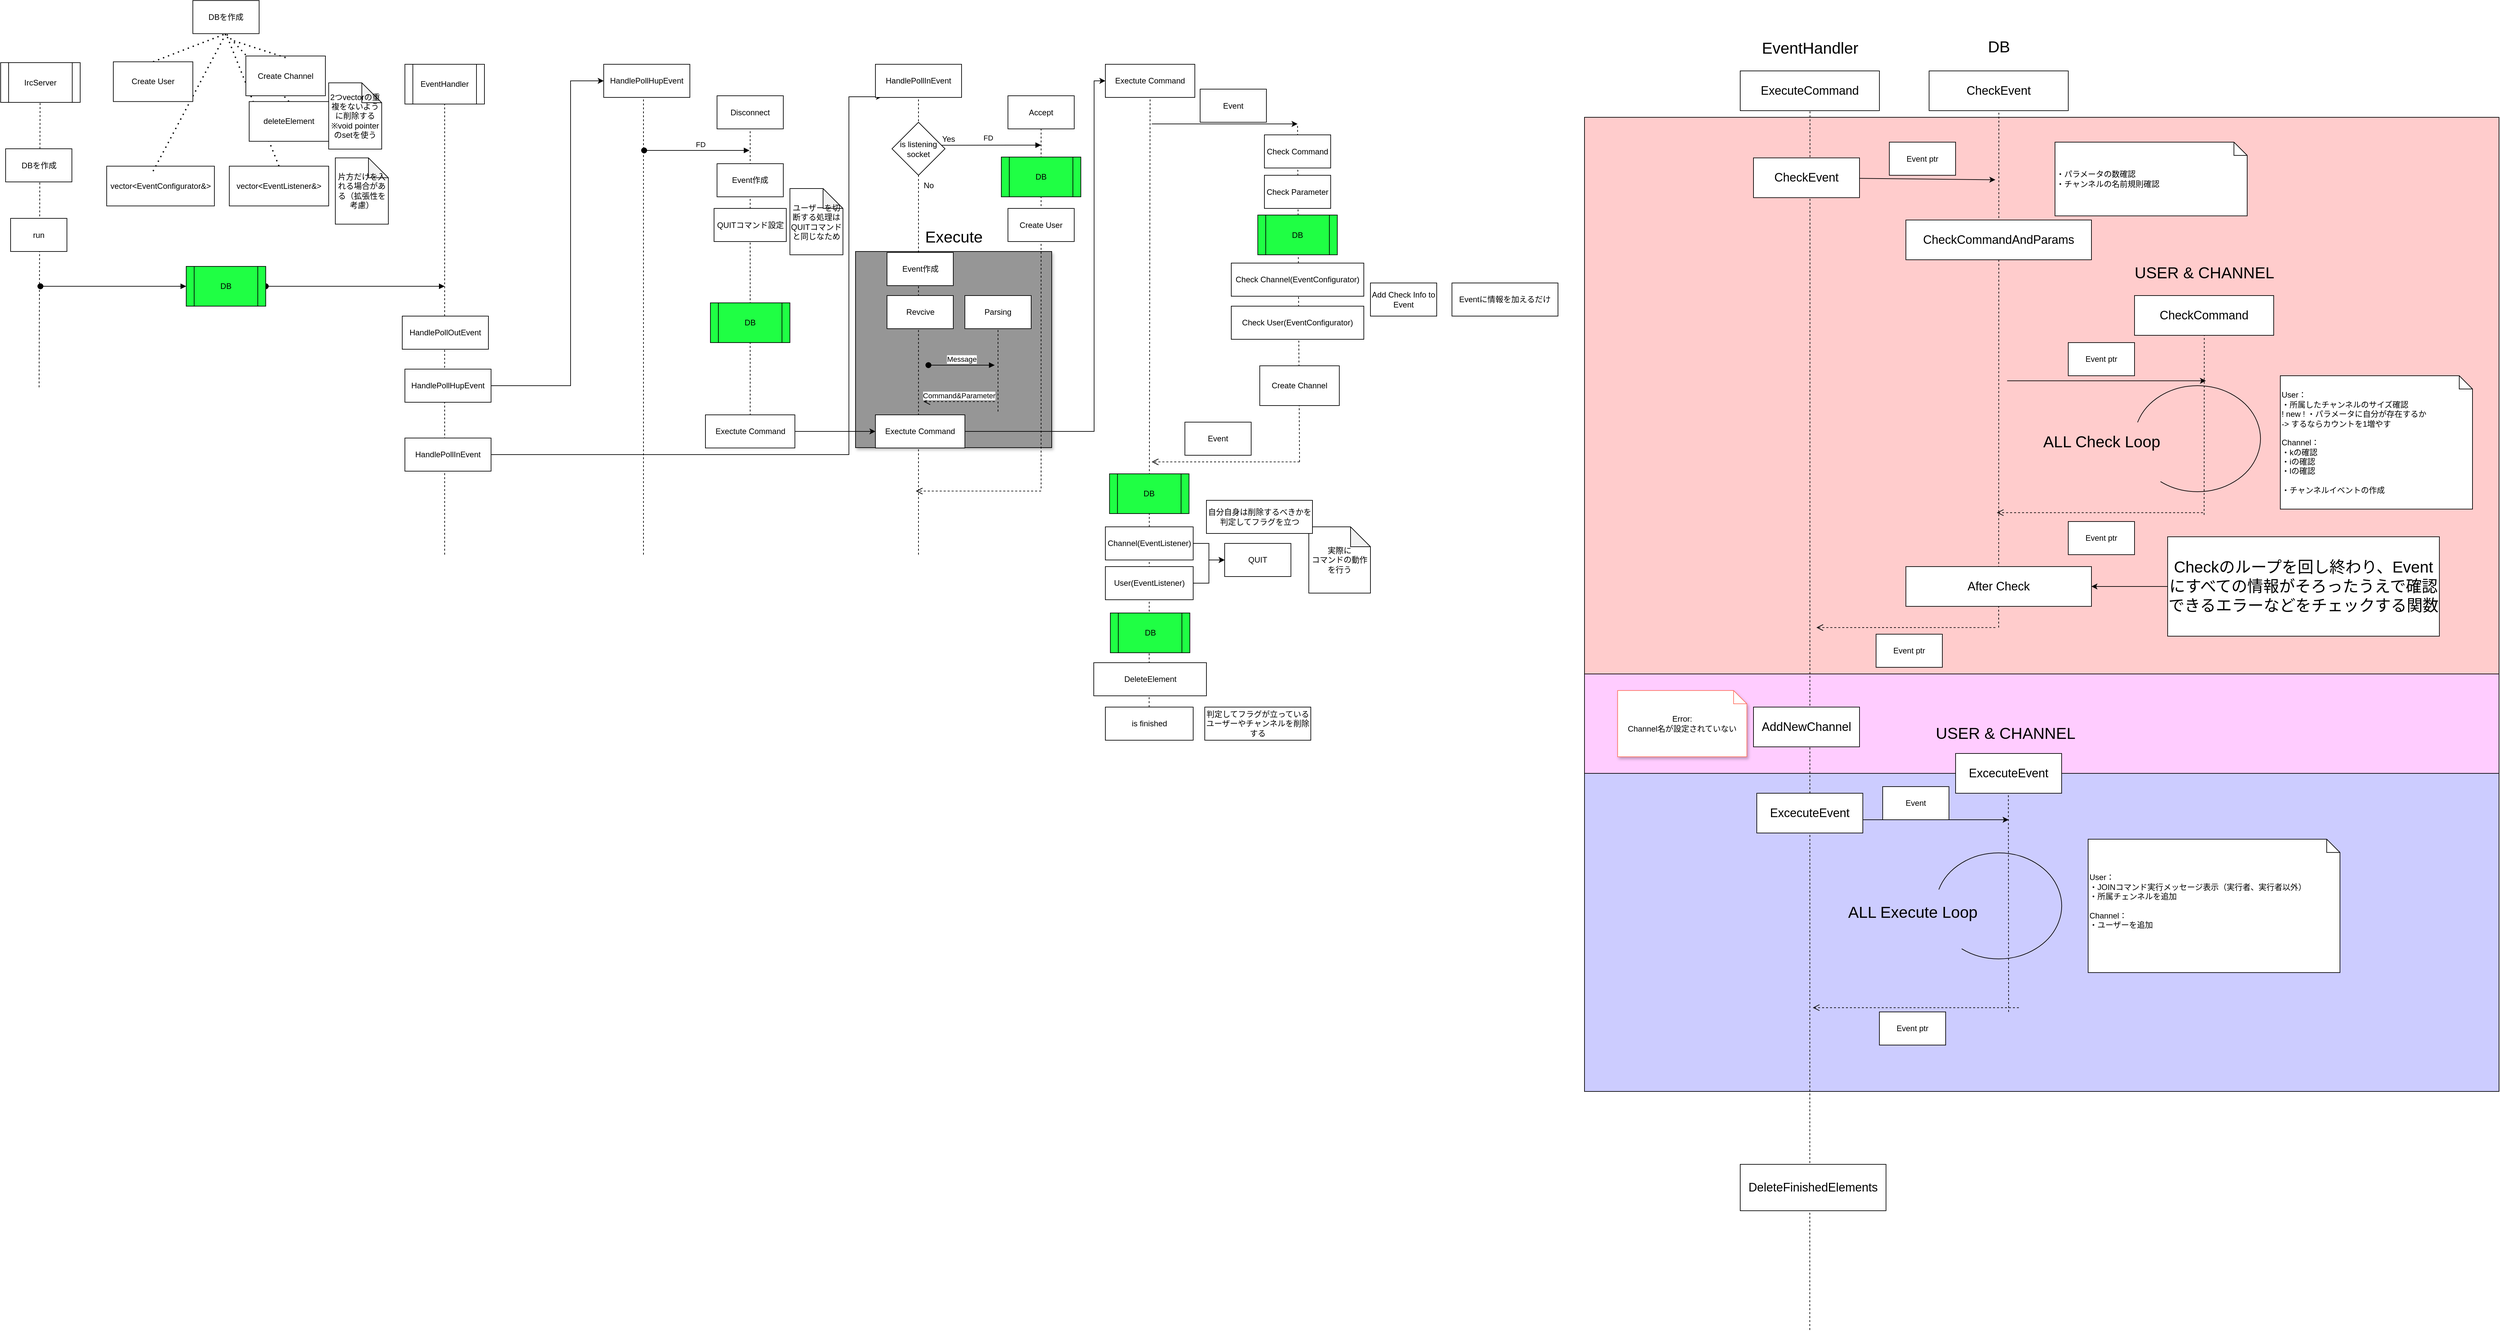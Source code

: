 <mxfile version="24.7.17">
  <diagram name="Page-1" id="13e1069c-82ec-6db2-03f1-153e76fe0fe0">
    <mxGraphModel dx="3322" dy="2420" grid="1" gridSize="10" guides="1" tooltips="1" connect="1" arrows="1" fold="1" page="1" pageScale="1" pageWidth="1100" pageHeight="850" background="none" math="0" shadow="0">
      <root>
        <mxCell id="0" />
        <mxCell id="1" parent="0" />
        <mxCell id="BjCihLlQD2JP0RxUMp7F-10" value="" style="rounded=0;whiteSpace=wrap;html=1;fillColor=#FFCCCC;" vertex="1" parent="1">
          <mxGeometry x="2020" y="-660" width="1380" height="990" as="geometry" />
        </mxCell>
        <mxCell id="BjCihLlQD2JP0RxUMp7F-13" value="" style="rounded=0;whiteSpace=wrap;html=1;fillColor=#CCCCFF;" vertex="1" parent="1">
          <mxGeometry x="2020" y="190" width="1380" height="620" as="geometry" />
        </mxCell>
        <mxCell id="BjCihLlQD2JP0RxUMp7F-14" value="" style="rounded=0;whiteSpace=wrap;html=1;fillColor=#FFCCFF;" vertex="1" parent="1">
          <mxGeometry x="2020" y="180" width="1380" height="150" as="geometry" />
        </mxCell>
        <mxCell id="XCsdaRrqTIR_uCTDz4fb-1" value="&lt;div&gt;&lt;br&gt;&lt;/div&gt;" style="whiteSpace=wrap;html=1;aspect=fixed;shadow=1;fillColor=#969696;" parent="1" vertex="1">
          <mxGeometry x="920" y="-457.5" width="296" height="296" as="geometry" />
        </mxCell>
        <mxCell id="Utzet_RcOg0IqEUwT1VO-1" value="EventHandler" style="shape=process;whiteSpace=wrap;html=1;backgroundOutline=1;" parent="1" vertex="1">
          <mxGeometry x="240" y="-740" width="120" height="60" as="geometry" />
        </mxCell>
        <mxCell id="Utzet_RcOg0IqEUwT1VO-2" value="" style="endArrow=none;dashed=1;html=1;rounded=0;entryX=0.5;entryY=1;entryDx=0;entryDy=0;" parent="1" target="Utzet_RcOg0IqEUwT1VO-1" edge="1">
          <mxGeometry width="50" height="50" relative="1" as="geometry">
            <mxPoint x="300" as="sourcePoint" />
            <mxPoint x="165" y="-400" as="targetPoint" />
          </mxGeometry>
        </mxCell>
        <mxCell id="Utzet_RcOg0IqEUwT1VO-4" value="IrcServer" style="shape=process;whiteSpace=wrap;html=1;backgroundOutline=1;" parent="1" vertex="1">
          <mxGeometry x="-370" y="-742.5" width="120" height="60" as="geometry" />
        </mxCell>
        <mxCell id="Utzet_RcOg0IqEUwT1VO-5" value="" style="endArrow=none;dashed=1;html=1;rounded=0;entryX=0.5;entryY=1;entryDx=0;entryDy=0;" parent="1" edge="1">
          <mxGeometry width="50" height="50" relative="1" as="geometry">
            <mxPoint x="-312" y="-252.5" as="sourcePoint" />
            <mxPoint x="-310.5" y="-682.5" as="targetPoint" />
          </mxGeometry>
        </mxCell>
        <mxCell id="Utzet_RcOg0IqEUwT1VO-6" value="DBを作成" style="rounded=0;whiteSpace=wrap;html=1;fontStyle=0" parent="1" vertex="1">
          <mxGeometry x="-362.5" y="-612.5" width="100" height="50" as="geometry" />
        </mxCell>
        <mxCell id="Utzet_RcOg0IqEUwT1VO-9" value="run" style="rounded=0;whiteSpace=wrap;html=1;" parent="1" vertex="1">
          <mxGeometry x="-355" y="-507.5" width="85" height="50" as="geometry" />
        </mxCell>
        <mxCell id="Utzet_RcOg0IqEUwT1VO-20" style="edgeStyle=orthogonalEdgeStyle;rounded=0;orthogonalLoop=1;jettySize=auto;html=1;exitX=1;exitY=0.5;exitDx=0;exitDy=0;entryX=0;entryY=0.5;entryDx=0;entryDy=0;" parent="1" source="Utzet_RcOg0IqEUwT1VO-15" edge="1">
          <mxGeometry relative="1" as="geometry">
            <mxPoint x="380" y="-151" as="sourcePoint" />
            <mxPoint x="960" y="-691" as="targetPoint" />
            <Array as="points">
              <mxPoint x="910" y="-151" />
              <mxPoint x="910" y="-691" />
            </Array>
          </mxGeometry>
        </mxCell>
        <mxCell id="Utzet_RcOg0IqEUwT1VO-15" value="HandlePollInEvent" style="rounded=0;whiteSpace=wrap;html=1;" parent="1" vertex="1">
          <mxGeometry x="240" y="-176" width="130" height="50" as="geometry" />
        </mxCell>
        <mxCell id="Utzet_RcOg0IqEUwT1VO-16" value="HandlePollOutEvent" style="rounded=0;whiteSpace=wrap;html=1;" parent="1" vertex="1">
          <mxGeometry x="236" y="-360" width="130" height="50" as="geometry" />
        </mxCell>
        <mxCell id="207uhRGWZe7wrmqpFzqo-30" style="edgeStyle=orthogonalEdgeStyle;rounded=0;orthogonalLoop=1;jettySize=auto;html=1;entryX=0;entryY=0.5;entryDx=0;entryDy=0;" parent="1" source="Utzet_RcOg0IqEUwT1VO-17" target="CLaO6KBTluZB6lomquzr-1" edge="1">
          <mxGeometry relative="1" as="geometry">
            <Array as="points">
              <mxPoint x="490" y="-255" />
              <mxPoint x="490" y="-715" />
            </Array>
            <mxPoint x="640" y="-720" as="targetPoint" />
          </mxGeometry>
        </mxCell>
        <mxCell id="Utzet_RcOg0IqEUwT1VO-17" value="HandlePollHupEvent" style="rounded=0;whiteSpace=wrap;html=1;" parent="1" vertex="1">
          <mxGeometry x="240" y="-280" width="130" height="50" as="geometry" />
        </mxCell>
        <mxCell id="Utzet_RcOg0IqEUwT1VO-19" value="HandlePollInEvent" style="rounded=0;whiteSpace=wrap;html=1;" parent="1" vertex="1">
          <mxGeometry x="950" y="-740" width="130" height="50" as="geometry" />
        </mxCell>
        <mxCell id="Utzet_RcOg0IqEUwT1VO-21" value="" style="endArrow=none;dashed=1;html=1;rounded=0;entryX=0.5;entryY=1;entryDx=0;entryDy=0;" parent="1" target="Utzet_RcOg0IqEUwT1VO-19" edge="1">
          <mxGeometry width="50" height="50" relative="1" as="geometry">
            <mxPoint x="1015" as="sourcePoint" />
            <mxPoint x="1030" y="-450" as="targetPoint" />
          </mxGeometry>
        </mxCell>
        <mxCell id="Utzet_RcOg0IqEUwT1VO-3" value="Event作成" style="rounded=0;whiteSpace=wrap;html=1;" parent="1" vertex="1">
          <mxGeometry x="967.5" y="-456" width="100" height="50" as="geometry" />
        </mxCell>
        <mxCell id="Utzet_RcOg0IqEUwT1VO-22" value="Accept" style="rounded=0;whiteSpace=wrap;html=1;" parent="1" vertex="1">
          <mxGeometry x="1150" y="-692.5" width="100" height="50" as="geometry" />
        </mxCell>
        <mxCell id="Utzet_RcOg0IqEUwT1VO-23" value="Revcive" style="rounded=0;whiteSpace=wrap;html=1;" parent="1" vertex="1">
          <mxGeometry x="967.5" y="-391" width="100" height="50" as="geometry" />
        </mxCell>
        <mxCell id="Utzet_RcOg0IqEUwT1VO-27" value="" style="endArrow=none;dashed=1;html=1;rounded=0;entryX=0.5;entryY=1;entryDx=0;entryDy=0;" parent="1" target="Utzet_RcOg0IqEUwT1VO-24" edge="1">
          <mxGeometry width="50" height="50" relative="1" as="geometry">
            <mxPoint x="1135" y="-216" as="sourcePoint" />
            <mxPoint x="972.5" y="-321" as="targetPoint" />
          </mxGeometry>
        </mxCell>
        <mxCell id="Utzet_RcOg0IqEUwT1VO-29" value="Message" style="html=1;verticalAlign=bottom;startArrow=oval;startFill=1;endArrow=block;startSize=8;curved=0;rounded=0;" parent="1" edge="1">
          <mxGeometry width="60" relative="1" as="geometry">
            <mxPoint x="1030" y="-286" as="sourcePoint" />
            <mxPoint x="1130" y="-286" as="targetPoint" />
          </mxGeometry>
        </mxCell>
        <mxCell id="Utzet_RcOg0IqEUwT1VO-30" value="Command&amp;amp;Parameter" style="html=1;verticalAlign=bottom;endArrow=open;dashed=1;endSize=8;curved=0;rounded=0;" parent="1" edge="1">
          <mxGeometry relative="1" as="geometry">
            <mxPoint x="1130" y="-231" as="sourcePoint" />
            <mxPoint x="1022.5" y="-231" as="targetPoint" />
          </mxGeometry>
        </mxCell>
        <mxCell id="Utzet_RcOg0IqEUwT1VO-35" style="edgeStyle=orthogonalEdgeStyle;rounded=0;orthogonalLoop=1;jettySize=auto;html=1;entryX=0;entryY=0.5;entryDx=0;entryDy=0;exitX=1;exitY=0.5;exitDx=0;exitDy=0;" parent="1" source="Utzet_RcOg0IqEUwT1VO-33" target="Utzet_RcOg0IqEUwT1VO-34" edge="1">
          <mxGeometry relative="1" as="geometry">
            <Array as="points">
              <mxPoint x="1280" y="-186" />
              <mxPoint x="1280" y="-715" />
            </Array>
          </mxGeometry>
        </mxCell>
        <mxCell id="Utzet_RcOg0IqEUwT1VO-33" value="Exectute Command" style="rounded=0;whiteSpace=wrap;html=1;" parent="1" vertex="1">
          <mxGeometry x="950" y="-211" width="135" height="50" as="geometry" />
        </mxCell>
        <mxCell id="Utzet_RcOg0IqEUwT1VO-34" value="Exectute Command" style="rounded=0;whiteSpace=wrap;html=1;" parent="1" vertex="1">
          <mxGeometry x="1297" y="-740" width="135" height="50" as="geometry" />
        </mxCell>
        <mxCell id="Utzet_RcOg0IqEUwT1VO-36" value="" style="endArrow=none;dashed=1;html=1;rounded=0;entryX=0.5;entryY=1;entryDx=0;entryDy=0;exitX=0.5;exitY=0;exitDx=0;exitDy=0;" parent="1" source="207uhRGWZe7wrmqpFzqo-31" target="Utzet_RcOg0IqEUwT1VO-34" edge="1">
          <mxGeometry width="50" height="50" relative="1" as="geometry">
            <mxPoint x="1365" y="-40" as="sourcePoint" />
            <mxPoint x="1377" y="-680" as="targetPoint" />
          </mxGeometry>
        </mxCell>
        <mxCell id="Utzet_RcOg0IqEUwT1VO-40" value="" style="endArrow=none;dashed=1;html=1;rounded=0;entryX=0.5;entryY=1;entryDx=0;entryDy=0;" parent="1" target="Utzet_RcOg0IqEUwT1VO-22" edge="1">
          <mxGeometry width="50" height="50" relative="1" as="geometry">
            <mxPoint x="1200" y="-100" as="sourcePoint" />
            <mxPoint x="1179.58" y="-600" as="targetPoint" />
          </mxGeometry>
        </mxCell>
        <mxCell id="Utzet_RcOg0IqEUwT1VO-41" value="FD" style="html=1;verticalAlign=bottom;startArrow=oval;startFill=1;endArrow=block;startSize=8;curved=0;rounded=0;" parent="1" edge="1">
          <mxGeometry x="0.106" y="2" width="60" relative="1" as="geometry">
            <mxPoint x="1021" y="-617.79" as="sourcePoint" />
            <mxPoint x="1200" y="-618" as="targetPoint" />
            <mxPoint as="offset" />
          </mxGeometry>
        </mxCell>
        <mxCell id="Utzet_RcOg0IqEUwT1VO-42" value="" style="html=1;verticalAlign=bottom;endArrow=open;dashed=1;endSize=8;curved=0;rounded=0;" parent="1" edge="1">
          <mxGeometry relative="1" as="geometry">
            <mxPoint x="1200" y="-96" as="sourcePoint" />
            <mxPoint x="1011" y="-96" as="targetPoint" />
          </mxGeometry>
        </mxCell>
        <mxCell id="Utzet_RcOg0IqEUwT1VO-43" value="Create User" style="rounded=0;whiteSpace=wrap;html=1;" parent="1" vertex="1">
          <mxGeometry x="1150" y="-522.5" width="100" height="50" as="geometry" />
        </mxCell>
        <mxCell id="Utzet_RcOg0IqEUwT1VO-45" value="" style="html=1;verticalAlign=bottom;startArrow=oval;startFill=1;endArrow=block;startSize=8;curved=0;rounded=0;exitX=1;exitY=0.5;exitDx=0;exitDy=0;" parent="1" source="207uhRGWZe7wrmqpFzqo-15" edge="1">
          <mxGeometry width="60" relative="1" as="geometry">
            <mxPoint x="180" y="-405" as="sourcePoint" />
            <mxPoint x="300" y="-405" as="targetPoint" />
          </mxGeometry>
        </mxCell>
        <mxCell id="Utzet_RcOg0IqEUwT1VO-50" value="" style="endArrow=none;dashed=1;html=1;rounded=0;" parent="1" edge="1">
          <mxGeometry width="50" height="50" relative="1" as="geometry">
            <mxPoint x="1590" y="-140" as="sourcePoint" />
            <mxPoint x="1587" y="-650" as="targetPoint" />
          </mxGeometry>
        </mxCell>
        <mxCell id="Utzet_RcOg0IqEUwT1VO-51" value="Check Command" style="rounded=0;whiteSpace=wrap;html=1;" parent="1" vertex="1">
          <mxGeometry x="1537" y="-633.5" width="100" height="50" as="geometry" />
        </mxCell>
        <mxCell id="Utzet_RcOg0IqEUwT1VO-52" value="Check Parameter" style="rounded=0;whiteSpace=wrap;html=1;" parent="1" vertex="1">
          <mxGeometry x="1537" y="-572.5" width="100" height="50" as="geometry" />
        </mxCell>
        <mxCell id="Utzet_RcOg0IqEUwT1VO-54" value="Check Channel(EventConfigurator)" style="rounded=0;whiteSpace=wrap;html=1;" parent="1" vertex="1">
          <mxGeometry x="1487" y="-440" width="200" height="50" as="geometry" />
        </mxCell>
        <mxCell id="Utzet_RcOg0IqEUwT1VO-56" value="" style="html=1;verticalAlign=bottom;endArrow=open;dashed=1;endSize=8;curved=0;rounded=0;" parent="1" edge="1">
          <mxGeometry relative="1" as="geometry">
            <mxPoint x="1590" y="-140" as="sourcePoint" />
            <mxPoint x="1367" y="-140" as="targetPoint" />
          </mxGeometry>
        </mxCell>
        <mxCell id="Utzet_RcOg0IqEUwT1VO-57" value="Event" style="rounded=0;whiteSpace=wrap;html=1;" parent="1" vertex="1">
          <mxGeometry x="1417" y="-200" width="100" height="50" as="geometry" />
        </mxCell>
        <mxCell id="207uhRGWZe7wrmqpFzqo-10" value="Check User(EventConfigurator)" style="rounded=0;whiteSpace=wrap;html=1;" parent="1" vertex="1">
          <mxGeometry x="1487" y="-375" width="200" height="50" as="geometry" />
        </mxCell>
        <mxCell id="207uhRGWZe7wrmqpFzqo-11" value="" style="endArrow=classic;html=1;rounded=0;" parent="1" edge="1">
          <mxGeometry width="50" height="50" relative="1" as="geometry">
            <mxPoint x="1367" y="-650" as="sourcePoint" />
            <mxPoint x="1587" y="-650" as="targetPoint" />
          </mxGeometry>
        </mxCell>
        <mxCell id="207uhRGWZe7wrmqpFzqo-12" value="Event" style="rounded=0;whiteSpace=wrap;html=1;" parent="1" vertex="1">
          <mxGeometry x="1440" y="-702.5" width="100" height="50" as="geometry" />
        </mxCell>
        <mxCell id="207uhRGWZe7wrmqpFzqo-13" value="" style="html=1;verticalAlign=bottom;startArrow=oval;startFill=1;endArrow=block;startSize=8;curved=0;rounded=0;entryX=0;entryY=0.5;entryDx=0;entryDy=0;" parent="1" target="207uhRGWZe7wrmqpFzqo-15" edge="1">
          <mxGeometry width="60" relative="1" as="geometry">
            <mxPoint x="-310" y="-405" as="sourcePoint" />
            <mxPoint x="40" y="-405" as="targetPoint" />
          </mxGeometry>
        </mxCell>
        <mxCell id="207uhRGWZe7wrmqpFzqo-15" value="DB" style="shape=process;whiteSpace=wrap;html=1;backgroundOutline=1;fillColor=#1FFF44;" parent="1" vertex="1">
          <mxGeometry x="-90" y="-435" width="120" height="60" as="geometry" />
        </mxCell>
        <mxCell id="207uhRGWZe7wrmqpFzqo-17" value="DBを作成" style="rounded=0;whiteSpace=wrap;html=1;fontStyle=0" parent="1" vertex="1">
          <mxGeometry x="-80" y="-836.25" width="100" height="50" as="geometry" />
        </mxCell>
        <mxCell id="207uhRGWZe7wrmqpFzqo-20" value="" style="endArrow=none;dashed=1;html=1;dashPattern=1 3;strokeWidth=2;rounded=0;entryX=0.5;entryY=1;entryDx=0;entryDy=0;exitX=0.5;exitY=0;exitDx=0;exitDy=0;" parent="1" source="207uhRGWZe7wrmqpFzqo-18" target="207uhRGWZe7wrmqpFzqo-17" edge="1">
          <mxGeometry width="50" height="50" relative="1" as="geometry">
            <mxPoint x="40" y="-706.25" as="sourcePoint" />
            <mxPoint x="90" y="-756.25" as="targetPoint" />
          </mxGeometry>
        </mxCell>
        <mxCell id="207uhRGWZe7wrmqpFzqo-21" value="" style="endArrow=none;dashed=1;html=1;dashPattern=1 3;strokeWidth=2;rounded=0;entryX=0.5;entryY=1;entryDx=0;entryDy=0;exitX=0.5;exitY=0;exitDx=0;exitDy=0;" parent="1" source="207uhRGWZe7wrmqpFzqo-19" target="207uhRGWZe7wrmqpFzqo-17" edge="1">
          <mxGeometry width="50" height="50" relative="1" as="geometry">
            <mxPoint x="-100" y="-716.25" as="sourcePoint" />
            <mxPoint x="-50" y="-766.25" as="targetPoint" />
          </mxGeometry>
        </mxCell>
        <mxCell id="207uhRGWZe7wrmqpFzqo-22" value="vector&amp;lt;EventConfigurator&amp;amp;&amp;gt;" style="rounded=0;whiteSpace=wrap;html=1;" parent="1" vertex="1">
          <mxGeometry x="-210" y="-586.25" width="162.5" height="60" as="geometry" />
        </mxCell>
        <mxCell id="207uhRGWZe7wrmqpFzqo-23" value="vector&amp;lt;EventListener&amp;amp;&amp;gt;" style="rounded=0;whiteSpace=wrap;html=1;" parent="1" vertex="1">
          <mxGeometry x="-25" y="-586.25" width="150" height="60" as="geometry" />
        </mxCell>
        <mxCell id="207uhRGWZe7wrmqpFzqo-24" value="" style="endArrow=none;dashed=1;html=1;dashPattern=1 3;strokeWidth=2;rounded=0;exitX=0.5;exitY=0;exitDx=0;exitDy=0;" parent="1" edge="1">
          <mxGeometry width="50" height="50" relative="1" as="geometry">
            <mxPoint x="-140" y="-578.75" as="sourcePoint" />
            <mxPoint x="-30" y="-786.25" as="targetPoint" />
            <Array as="points">
              <mxPoint x="-120" y="-616.25" />
            </Array>
          </mxGeometry>
        </mxCell>
        <mxCell id="207uhRGWZe7wrmqpFzqo-25" value="" style="endArrow=none;dashed=1;html=1;dashPattern=1 3;strokeWidth=2;rounded=0;exitX=0.5;exitY=0;exitDx=0;exitDy=0;entryX=0.5;entryY=1;entryDx=0;entryDy=0;" parent="1" source="207uhRGWZe7wrmqpFzqo-23" target="207uhRGWZe7wrmqpFzqo-17" edge="1">
          <mxGeometry width="50" height="50" relative="1" as="geometry">
            <mxPoint x="-30" y="-656.25" as="sourcePoint" />
            <mxPoint x="20" y="-706.25" as="targetPoint" />
          </mxGeometry>
        </mxCell>
        <mxCell id="207uhRGWZe7wrmqpFzqo-18" value="deleteElement" style="rounded=0;whiteSpace=wrap;html=1;" parent="1" vertex="1">
          <mxGeometry x="5" y="-683.75" width="120" height="60" as="geometry" />
        </mxCell>
        <mxCell id="207uhRGWZe7wrmqpFzqo-19" value="Create User" style="rounded=0;whiteSpace=wrap;html=1;" parent="1" vertex="1">
          <mxGeometry x="-200" y="-743.75" width="120" height="60" as="geometry" />
        </mxCell>
        <mxCell id="207uhRGWZe7wrmqpFzqo-26" value="DB" style="shape=process;whiteSpace=wrap;html=1;backgroundOutline=1;fillColor=#1FFF44;" parent="1" vertex="1">
          <mxGeometry x="1140" y="-600" width="120" height="60" as="geometry" />
        </mxCell>
        <mxCell id="207uhRGWZe7wrmqpFzqo-28" value="DB" style="shape=process;whiteSpace=wrap;html=1;backgroundOutline=1;fillColor=#1FFF44;" parent="1" vertex="1">
          <mxGeometry x="1527" y="-512.5" width="120" height="60" as="geometry" />
        </mxCell>
        <mxCell id="207uhRGWZe7wrmqpFzqo-29" value="DB" style="shape=process;whiteSpace=wrap;html=1;backgroundOutline=1;fillColor=#1FFF44;" parent="1" vertex="1">
          <mxGeometry x="1303.25" y="-122" width="120" height="60" as="geometry" />
        </mxCell>
        <mxCell id="207uhRGWZe7wrmqpFzqo-32" value="" style="endArrow=none;dashed=1;html=1;rounded=0;entryX=0.5;entryY=1;entryDx=0;entryDy=0;" parent="1" target="207uhRGWZe7wrmqpFzqo-31" edge="1">
          <mxGeometry width="50" height="50" relative="1" as="geometry">
            <mxPoint x="1363" y="260" as="sourcePoint" />
            <mxPoint x="1365" y="-612" as="targetPoint" />
          </mxGeometry>
        </mxCell>
        <mxCell id="CLaO6KBTluZB6lomquzr-35" style="edgeStyle=orthogonalEdgeStyle;rounded=0;orthogonalLoop=1;jettySize=auto;html=1;exitX=1;exitY=0.5;exitDx=0;exitDy=0;entryX=0;entryY=0.5;entryDx=0;entryDy=0;" parent="1" source="207uhRGWZe7wrmqpFzqo-31" target="CLaO6KBTluZB6lomquzr-34" edge="1">
          <mxGeometry relative="1" as="geometry" />
        </mxCell>
        <mxCell id="207uhRGWZe7wrmqpFzqo-31" value="Channel(EventListener)" style="rounded=0;whiteSpace=wrap;html=1;" parent="1" vertex="1">
          <mxGeometry x="1297" y="-42" width="132.5" height="50" as="geometry" />
        </mxCell>
        <mxCell id="CLaO6KBTluZB6lomquzr-33" style="edgeStyle=orthogonalEdgeStyle;rounded=0;orthogonalLoop=1;jettySize=auto;html=1;exitX=1;exitY=0.5;exitDx=0;exitDy=0;entryX=0;entryY=0.5;entryDx=0;entryDy=0;" parent="1" source="Utzet_RcOg0IqEUwT1VO-48" target="CLaO6KBTluZB6lomquzr-34" edge="1">
          <mxGeometry relative="1" as="geometry">
            <mxPoint x="1466" y="43" as="targetPoint" />
          </mxGeometry>
        </mxCell>
        <mxCell id="Utzet_RcOg0IqEUwT1VO-48" value="User(EventListener)" style="rounded=0;whiteSpace=wrap;html=1;" parent="1" vertex="1">
          <mxGeometry x="1297" y="18" width="132.5" height="50" as="geometry" />
        </mxCell>
        <mxCell id="207uhRGWZe7wrmqpFzqo-16" value="DB" style="shape=process;whiteSpace=wrap;html=1;backgroundOutline=1;fillColor=#1FFF44;" parent="1" vertex="1">
          <mxGeometry x="1304.5" y="88" width="120" height="60" as="geometry" />
        </mxCell>
        <mxCell id="Utzet_RcOg0IqEUwT1VO-24" value="Parsing" style="rounded=0;whiteSpace=wrap;html=1;" parent="1" vertex="1">
          <mxGeometry x="1085" y="-391" width="100" height="50" as="geometry" />
        </mxCell>
        <mxCell id="CLaO6KBTluZB6lomquzr-1" value="HandlePollHupEvent" style="rounded=0;whiteSpace=wrap;html=1;" parent="1" vertex="1">
          <mxGeometry x="540" y="-740" width="130" height="50" as="geometry" />
        </mxCell>
        <mxCell id="CLaO6KBTluZB6lomquzr-2" value="" style="endArrow=none;dashed=1;html=1;rounded=0;entryX=0.5;entryY=1;entryDx=0;entryDy=0;" parent="1" edge="1">
          <mxGeometry width="50" height="50" relative="1" as="geometry">
            <mxPoint x="600.0" as="sourcePoint" />
            <mxPoint x="600.0" y="-690" as="targetPoint" />
          </mxGeometry>
        </mxCell>
        <mxCell id="CLaO6KBTluZB6lomquzr-3" value="FD" style="html=1;verticalAlign=bottom;startArrow=oval;startFill=1;endArrow=block;startSize=8;curved=0;rounded=0;" parent="1" edge="1">
          <mxGeometry x="0.067" width="60" relative="1" as="geometry">
            <mxPoint x="601" y="-610" as="sourcePoint" />
            <mxPoint x="760" y="-610" as="targetPoint" />
            <mxPoint as="offset" />
          </mxGeometry>
        </mxCell>
        <mxCell id="CLaO6KBTluZB6lomquzr-5" value="Disconnect" style="rounded=0;whiteSpace=wrap;html=1;" parent="1" vertex="1">
          <mxGeometry x="711" y="-692.5" width="100" height="50" as="geometry" />
        </mxCell>
        <mxCell id="CLaO6KBTluZB6lomquzr-10" value="" style="endArrow=none;dashed=1;html=1;rounded=0;entryX=0.5;entryY=1;entryDx=0;entryDy=0;" parent="1" target="CLaO6KBTluZB6lomquzr-5" edge="1">
          <mxGeometry width="50" height="50" relative="1" as="geometry">
            <mxPoint x="761" y="-210" as="sourcePoint" />
            <mxPoint x="751" y="-611" as="targetPoint" />
          </mxGeometry>
        </mxCell>
        <mxCell id="CLaO6KBTluZB6lomquzr-11" value="DB" style="shape=process;whiteSpace=wrap;html=1;backgroundOutline=1;fillColor=#1FFF44;" parent="1" vertex="1">
          <mxGeometry x="701" y="-380" width="120" height="60" as="geometry" />
        </mxCell>
        <mxCell id="CLaO6KBTluZB6lomquzr-14" value="Exectute Command" style="rounded=0;whiteSpace=wrap;html=1;" parent="1" vertex="1">
          <mxGeometry x="693.5" y="-211" width="135" height="50" as="geometry" />
        </mxCell>
        <mxCell id="CLaO6KBTluZB6lomquzr-15" value="" style="endArrow=classic;html=1;rounded=0;exitX=1;exitY=0.5;exitDx=0;exitDy=0;entryX=0;entryY=0.5;entryDx=0;entryDy=0;" parent="1" source="CLaO6KBTluZB6lomquzr-14" target="Utzet_RcOg0IqEUwT1VO-33" edge="1">
          <mxGeometry width="50" height="50" relative="1" as="geometry">
            <mxPoint x="910" y="-350" as="sourcePoint" />
            <mxPoint x="960" y="-400" as="targetPoint" />
          </mxGeometry>
        </mxCell>
        <mxCell id="CLaO6KBTluZB6lomquzr-18" value="Eventに情報を加えるだけ" style="rounded=0;whiteSpace=wrap;html=1;" parent="1" vertex="1">
          <mxGeometry x="1820" y="-410" width="160" height="50" as="geometry" />
        </mxCell>
        <mxCell id="CLaO6KBTluZB6lomquzr-19" value="is listening socket" style="rhombus;whiteSpace=wrap;html=1;" parent="1" vertex="1">
          <mxGeometry x="975" y="-652.5" width="80" height="80" as="geometry" />
        </mxCell>
        <mxCell id="CLaO6KBTluZB6lomquzr-21" value="Event作成" style="rounded=0;whiteSpace=wrap;html=1;" parent="1" vertex="1">
          <mxGeometry x="711" y="-590" width="100" height="50" as="geometry" />
        </mxCell>
        <mxCell id="CLaO6KBTluZB6lomquzr-22" value="QUITコマンド設定" style="rounded=0;whiteSpace=wrap;html=1;" parent="1" vertex="1">
          <mxGeometry x="706.5" y="-522.5" width="109" height="50" as="geometry" />
        </mxCell>
        <mxCell id="CLaO6KBTluZB6lomquzr-24" value="&lt;div&gt;&lt;span style=&quot;background-color: initial;&quot;&gt;判定してフラグが立っているユーザーやチャンネルを削除する&lt;/span&gt;&lt;br&gt;&lt;/div&gt;" style="rounded=0;whiteSpace=wrap;html=1;" parent="1" vertex="1">
          <mxGeometry x="1447" y="230" width="160" height="50" as="geometry" />
        </mxCell>
        <mxCell id="CLaO6KBTluZB6lomquzr-26" value="片方だけを入れる場合がある（拡張性を考慮）" style="shape=note;whiteSpace=wrap;html=1;backgroundOutline=1;darkOpacity=0.05;" parent="1" vertex="1">
          <mxGeometry x="135" y="-598.75" width="80" height="100" as="geometry" />
        </mxCell>
        <mxCell id="CLaO6KBTluZB6lomquzr-28" value="ユーザーを切断する処理はQUITコマンドと同じなため" style="shape=note;whiteSpace=wrap;html=1;backgroundOutline=1;darkOpacity=0.05;" parent="1" vertex="1">
          <mxGeometry x="821" y="-552.5" width="80" height="100" as="geometry" />
        </mxCell>
        <mxCell id="CLaO6KBTluZB6lomquzr-29" value="実際に&lt;div&gt;コマンドの動作を行う&lt;/div&gt;" style="shape=note;whiteSpace=wrap;html=1;backgroundOutline=1;darkOpacity=0.05;" parent="1" vertex="1">
          <mxGeometry x="1604" y="-42" width="93" height="100" as="geometry" />
        </mxCell>
        <mxCell id="CLaO6KBTluZB6lomquzr-30" value="Yes" style="text;html=1;align=center;verticalAlign=middle;resizable=0;points=[];autosize=1;strokeColor=none;fillColor=none;" parent="1" vertex="1">
          <mxGeometry x="1040" y="-642" width="40" height="30" as="geometry" />
        </mxCell>
        <mxCell id="CLaO6KBTluZB6lomquzr-31" value="No" style="text;html=1;align=center;verticalAlign=middle;resizable=0;points=[];autosize=1;strokeColor=none;fillColor=none;" parent="1" vertex="1">
          <mxGeometry x="1010" y="-572.5" width="40" height="30" as="geometry" />
        </mxCell>
        <mxCell id="CLaO6KBTluZB6lomquzr-34" value="QUIT" style="rounded=0;whiteSpace=wrap;html=1;" parent="1" vertex="1">
          <mxGeometry x="1477" y="-17" width="100" height="50" as="geometry" />
        </mxCell>
        <mxCell id="CLaO6KBTluZB6lomquzr-20" value="自分自身は削除するべきかを判定してフラグを立つ" style="rounded=0;whiteSpace=wrap;html=1;" parent="1" vertex="1">
          <mxGeometry x="1449.5" y="-82" width="160" height="50" as="geometry" />
        </mxCell>
        <mxCell id="CLaO6KBTluZB6lomquzr-37" value="Create Channel" style="rounded=0;whiteSpace=wrap;html=1;" parent="1" vertex="1">
          <mxGeometry y="-752.5" width="120" height="60" as="geometry" />
        </mxCell>
        <mxCell id="CLaO6KBTluZB6lomquzr-38" value="" style="endArrow=none;dashed=1;html=1;dashPattern=1 3;strokeWidth=2;rounded=0;entryX=0.5;entryY=1;entryDx=0;entryDy=0;" parent="1" edge="1">
          <mxGeometry width="50" height="50" relative="1" as="geometry">
            <mxPoint x="60" y="-750" as="sourcePoint" />
            <mxPoint x="-20" y="-776" as="targetPoint" />
          </mxGeometry>
        </mxCell>
        <mxCell id="3BUlXx8ijc89aPCsDwBm-1" value="Create Channel" style="rounded=0;whiteSpace=wrap;html=1;" parent="1" vertex="1">
          <mxGeometry x="1530" y="-285" width="120" height="60" as="geometry" />
        </mxCell>
        <mxCell id="CLaO6KBTluZB6lomquzr-41" value="Add Check Info to Event" style="rounded=0;whiteSpace=wrap;html=1;" parent="1" vertex="1">
          <mxGeometry x="1697" y="-410" width="100" height="50" as="geometry" />
        </mxCell>
        <mxCell id="CLaO6KBTluZB6lomquzr-25" value="2つvectorの重複をないように削除する&lt;br&gt;※void pointerのsetを使う" style="shape=note;whiteSpace=wrap;html=1;backgroundOutline=1;darkOpacity=0.05;" parent="1" vertex="1">
          <mxGeometry x="125" y="-712" width="80" height="100" as="geometry" />
        </mxCell>
        <mxCell id="Utzet_RcOg0IqEUwT1VO-38" value="DeleteElement" style="rounded=0;whiteSpace=wrap;html=1;" parent="1" vertex="1">
          <mxGeometry x="1279.5" y="163" width="170" height="50" as="geometry" />
        </mxCell>
        <mxCell id="CLaO6KBTluZB6lomquzr-44" value="is finished" style="rounded=0;whiteSpace=wrap;html=1;" parent="1" vertex="1">
          <mxGeometry x="1297" y="230" width="132.5" height="50" as="geometry" />
        </mxCell>
        <mxCell id="XCsdaRrqTIR_uCTDz4fb-2" value="&lt;font style=&quot;font-size: 24px;&quot;&gt;Execute&lt;/font&gt;" style="text;html=1;align=center;verticalAlign=middle;resizable=0;points=[];autosize=1;strokeColor=none;fillColor=none;" parent="1" vertex="1">
          <mxGeometry x="1013" y="-498.75" width="110" height="40" as="geometry" />
        </mxCell>
        <mxCell id="ZX0kus3nEfe8XQ3JR11P-1" value="&lt;font style=&quot;font-size: 24px;&quot;&gt;EventHandler&lt;/font&gt;" style="text;html=1;align=center;verticalAlign=middle;resizable=0;points=[];autosize=1;strokeColor=none;fillColor=none;" parent="1" vertex="1">
          <mxGeometry x="2275" y="-783.75" width="170" height="40" as="geometry" />
        </mxCell>
        <mxCell id="ZX0kus3nEfe8XQ3JR11P-3" value="" style="endArrow=none;dashed=1;html=1;rounded=0;entryX=0.5;entryY=1;entryDx=0;entryDy=0;" parent="1" edge="1">
          <mxGeometry width="50" height="50" relative="1" as="geometry">
            <mxPoint x="2360" y="1170" as="sourcePoint" />
            <mxPoint x="2360.29" y="-720" as="targetPoint" />
          </mxGeometry>
        </mxCell>
        <mxCell id="ZX0kus3nEfe8XQ3JR11P-2" value="&lt;font style=&quot;font-size: 18px;&quot;&gt;ExecuteCommand&lt;/font&gt;" style="rounded=0;whiteSpace=wrap;html=1;" parent="1" vertex="1">
          <mxGeometry x="2255" y="-730" width="210" height="60" as="geometry" />
        </mxCell>
        <mxCell id="ZX0kus3nEfe8XQ3JR11P-8" value="&lt;font style=&quot;font-size: 24px;&quot;&gt;DB&lt;/font&gt;" style="text;html=1;align=center;verticalAlign=middle;resizable=0;points=[];autosize=1;strokeColor=none;fillColor=none;" parent="1" vertex="1">
          <mxGeometry x="2615" y="-786.25" width="60" height="40" as="geometry" />
        </mxCell>
        <mxCell id="ZX0kus3nEfe8XQ3JR11P-10" value="" style="endArrow=classic;html=1;rounded=0;" parent="1" source="ZX0kus3nEfe8XQ3JR11P-61" edge="1">
          <mxGeometry width="50" height="50" relative="1" as="geometry">
            <mxPoint x="2360" y="-565.71" as="sourcePoint" />
            <mxPoint x="2640" y="-565.71" as="targetPoint" />
          </mxGeometry>
        </mxCell>
        <mxCell id="ZX0kus3nEfe8XQ3JR11P-12" value="" style="endArrow=none;dashed=1;html=1;rounded=0;entryX=0.5;entryY=1;entryDx=0;entryDy=0;" parent="1" edge="1">
          <mxGeometry width="50" height="50" relative="1" as="geometry">
            <mxPoint x="2645" y="110" as="sourcePoint" />
            <mxPoint x="2645.29" y="-729" as="targetPoint" />
          </mxGeometry>
        </mxCell>
        <mxCell id="ZX0kus3nEfe8XQ3JR11P-7" value="&lt;font style=&quot;font-size: 18px;&quot;&gt;CheckEvent&lt;/font&gt;" style="rounded=0;whiteSpace=wrap;html=1;" parent="1" vertex="1">
          <mxGeometry x="2540" y="-730" width="210" height="60" as="geometry" />
        </mxCell>
        <mxCell id="ZX0kus3nEfe8XQ3JR11P-14" value="Event ptr" style="rounded=0;whiteSpace=wrap;html=1;" parent="1" vertex="1">
          <mxGeometry x="2480" y="-622.5" width="100" height="50" as="geometry" />
        </mxCell>
        <mxCell id="ZX0kus3nEfe8XQ3JR11P-42" value="" style="endArrow=classic;html=1;rounded=0;" parent="1" edge="1">
          <mxGeometry width="50" height="50" relative="1" as="geometry">
            <mxPoint x="2657.75" y="-262.43" as="sourcePoint" />
            <mxPoint x="2957.75" y="-262.43" as="targetPoint" />
          </mxGeometry>
        </mxCell>
        <mxCell id="ZX0kus3nEfe8XQ3JR11P-44" value="Event ptr" style="rounded=0;whiteSpace=wrap;html=1;" parent="1" vertex="1">
          <mxGeometry x="2750" y="-320" width="100" height="50" as="geometry" />
        </mxCell>
        <mxCell id="ZX0kus3nEfe8XQ3JR11P-45" value="" style="endArrow=none;dashed=1;html=1;rounded=0;entryX=0.5;entryY=1;entryDx=0;entryDy=0;" parent="1" edge="1">
          <mxGeometry width="50" height="50" relative="1" as="geometry">
            <mxPoint x="2955" y="-60" as="sourcePoint" />
            <mxPoint x="2955.29" y="-378.5" as="targetPoint" />
          </mxGeometry>
        </mxCell>
        <mxCell id="ZX0kus3nEfe8XQ3JR11P-5" value="&lt;font style=&quot;font-size: 18px;&quot;&gt;CheckCommand&lt;/font&gt;" style="rounded=0;whiteSpace=wrap;html=1;" parent="1" vertex="1">
          <mxGeometry x="2850" y="-391" width="210" height="60" as="geometry" />
        </mxCell>
        <mxCell id="ZX0kus3nEfe8XQ3JR11P-6" value="&lt;font style=&quot;font-size: 18px;&quot;&gt;CheckCommandAndParams&lt;/font&gt;" style="rounded=0;whiteSpace=wrap;html=1;" parent="1" vertex="1">
          <mxGeometry x="2505" y="-505" width="280" height="60" as="geometry" />
        </mxCell>
        <mxCell id="ZX0kus3nEfe8XQ3JR11P-47" value="" style="html=1;verticalAlign=bottom;endArrow=open;dashed=1;endSize=8;curved=0;rounded=0;" parent="1" edge="1">
          <mxGeometry relative="1" as="geometry">
            <mxPoint x="2953.25" y="-63.43" as="sourcePoint" />
            <mxPoint x="2642.25" y="-63.43" as="targetPoint" />
          </mxGeometry>
        </mxCell>
        <mxCell id="ZX0kus3nEfe8XQ3JR11P-48" value="&lt;font style=&quot;font-size: 24px;&quot;&gt;ALL Check Loop&lt;/font&gt;" style="text;html=1;align=center;verticalAlign=middle;resizable=0;points=[];autosize=1;strokeColor=none;fillColor=none;" parent="1" vertex="1">
          <mxGeometry x="2700" y="-190" width="200" height="40" as="geometry" />
        </mxCell>
        <mxCell id="ZX0kus3nEfe8XQ3JR11P-51" value="&lt;font style=&quot;font-size: 24px;&quot;&gt;USER &amp;amp; CHANNEL&lt;/font&gt;" style="text;html=1;align=center;verticalAlign=middle;resizable=0;points=[];autosize=1;strokeColor=none;fillColor=none;" parent="1" vertex="1">
          <mxGeometry x="2840" y="-445" width="230" height="40" as="geometry" />
        </mxCell>
        <mxCell id="ZX0kus3nEfe8XQ3JR11P-52" value="" style="verticalLabelPosition=bottom;verticalAlign=top;html=1;shape=mxgraph.basic.arc;startAngle=0.3;endAngle=0.1;rotation=-180;" parent="1" vertex="1">
          <mxGeometry x="2850" y="-255" width="190" height="160" as="geometry" />
        </mxCell>
        <mxCell id="ZX0kus3nEfe8XQ3JR11P-53" value="&lt;font style=&quot;font-size: 18px;&quot;&gt;After Check&lt;/font&gt;" style="rounded=0;whiteSpace=wrap;html=1;" parent="1" vertex="1">
          <mxGeometry x="2505" y="18" width="280" height="60" as="geometry" />
        </mxCell>
        <mxCell id="ZX0kus3nEfe8XQ3JR11P-59" value="" style="html=1;verticalAlign=bottom;endArrow=open;dashed=1;endSize=8;curved=0;rounded=0;" parent="1" edge="1">
          <mxGeometry relative="1" as="geometry">
            <mxPoint x="2640" y="110" as="sourcePoint" />
            <mxPoint x="2370" y="110" as="targetPoint" />
          </mxGeometry>
        </mxCell>
        <mxCell id="ZX0kus3nEfe8XQ3JR11P-60" value="Event ptr" style="rounded=0;whiteSpace=wrap;html=1;" parent="1" vertex="1">
          <mxGeometry x="2460" y="120" width="100" height="50" as="geometry" />
        </mxCell>
        <mxCell id="ZX0kus3nEfe8XQ3JR11P-62" value="" style="endArrow=classic;html=1;rounded=0;" parent="1" target="ZX0kus3nEfe8XQ3JR11P-61" edge="1">
          <mxGeometry width="50" height="50" relative="1" as="geometry">
            <mxPoint x="2360" y="-565.71" as="sourcePoint" />
            <mxPoint x="2640" y="-565.71" as="targetPoint" />
          </mxGeometry>
        </mxCell>
        <mxCell id="ZX0kus3nEfe8XQ3JR11P-61" value="&lt;font style=&quot;font-size: 18px;&quot;&gt;CheckEvent&lt;/font&gt;" style="rounded=0;whiteSpace=wrap;html=1;" parent="1" vertex="1">
          <mxGeometry x="2275" y="-598.75" width="160" height="60" as="geometry" />
        </mxCell>
        <mxCell id="ZX0kus3nEfe8XQ3JR11P-64" value="&lt;font style=&quot;font-size: 18px;&quot;&gt;ExcecuteEvent&lt;/font&gt;" style="rounded=0;whiteSpace=wrap;html=1;" parent="1" vertex="1">
          <mxGeometry x="2280" y="360" width="160" height="60" as="geometry" />
        </mxCell>
        <mxCell id="ZX0kus3nEfe8XQ3JR11P-67" value="" style="endArrow=none;dashed=1;html=1;rounded=0;entryX=0.5;entryY=1;entryDx=0;entryDy=0;" parent="1" edge="1">
          <mxGeometry width="50" height="50" relative="1" as="geometry">
            <mxPoint x="2660" y="690" as="sourcePoint" />
            <mxPoint x="2659.58" y="310" as="targetPoint" />
          </mxGeometry>
        </mxCell>
        <mxCell id="ZX0kus3nEfe8XQ3JR11P-66" value="&lt;font style=&quot;font-size: 18px;&quot;&gt;ExcecuteEvent&lt;/font&gt;" style="rounded=0;whiteSpace=wrap;html=1;" parent="1" vertex="1">
          <mxGeometry x="2580" y="300" width="160" height="60" as="geometry" />
        </mxCell>
        <mxCell id="ZX0kus3nEfe8XQ3JR11P-68" value="Event" style="rounded=0;whiteSpace=wrap;html=1;" parent="1" vertex="1">
          <mxGeometry x="2470" y="350" width="100" height="50" as="geometry" />
        </mxCell>
        <mxCell id="ZX0kus3nEfe8XQ3JR11P-69" value="" style="endArrow=classic;html=1;rounded=0;" parent="1" edge="1">
          <mxGeometry width="50" height="50" relative="1" as="geometry">
            <mxPoint x="2440" y="400" as="sourcePoint" />
            <mxPoint x="2660" y="400" as="targetPoint" />
          </mxGeometry>
        </mxCell>
        <mxCell id="ZX0kus3nEfe8XQ3JR11P-70" value="Event ptr" style="rounded=0;whiteSpace=wrap;html=1;" parent="1" vertex="1">
          <mxGeometry x="2750" y="-50" width="100" height="50" as="geometry" />
        </mxCell>
        <mxCell id="ZX0kus3nEfe8XQ3JR11P-71" value="" style="html=1;verticalAlign=bottom;endArrow=open;dashed=1;endSize=8;curved=0;rounded=0;" parent="1" edge="1">
          <mxGeometry relative="1" as="geometry">
            <mxPoint x="2675.5" y="683.57" as="sourcePoint" />
            <mxPoint x="2364.5" y="683.57" as="targetPoint" />
          </mxGeometry>
        </mxCell>
        <mxCell id="ZX0kus3nEfe8XQ3JR11P-72" value="Event ptr" style="rounded=0;whiteSpace=wrap;html=1;" parent="1" vertex="1">
          <mxGeometry x="2465" y="690" width="100" height="50" as="geometry" />
        </mxCell>
        <mxCell id="ZX0kus3nEfe8XQ3JR11P-74" value="&lt;font style=&quot;font-size: 24px;&quot;&gt;ALL Execute Loop&lt;/font&gt;" style="text;html=1;align=center;verticalAlign=middle;resizable=0;points=[];autosize=1;strokeColor=none;fillColor=none;" parent="1" vertex="1">
          <mxGeometry x="2405" y="520" width="220" height="40" as="geometry" />
        </mxCell>
        <mxCell id="ZX0kus3nEfe8XQ3JR11P-75" value="&lt;font style=&quot;font-size: 24px;&quot;&gt;USER &amp;amp; CHANNEL&lt;/font&gt;" style="text;html=1;align=center;verticalAlign=middle;resizable=0;points=[];autosize=1;strokeColor=none;fillColor=none;" parent="1" vertex="1">
          <mxGeometry x="2540" y="250" width="230" height="40" as="geometry" />
        </mxCell>
        <mxCell id="ZX0kus3nEfe8XQ3JR11P-76" value="" style="verticalLabelPosition=bottom;verticalAlign=top;html=1;shape=mxgraph.basic.arc;startAngle=0.3;endAngle=0.1;rotation=-180;" parent="1" vertex="1">
          <mxGeometry x="2550" y="450" width="190" height="160" as="geometry" />
        </mxCell>
        <mxCell id="ZX0kus3nEfe8XQ3JR11P-78" value="&lt;font style=&quot;font-size: 18px;&quot;&gt;DeleteFinishedElements&lt;/font&gt;" style="rounded=0;whiteSpace=wrap;html=1;" parent="1" vertex="1">
          <mxGeometry x="2255" y="920" width="220" height="70" as="geometry" />
        </mxCell>
        <mxCell id="ZX0kus3nEfe8XQ3JR11P-82" value="・パラメータの数確認&lt;div&gt;・チャンネルの名前規則確認&lt;/div&gt;" style="shape=note;size=20;whiteSpace=wrap;html=1;align=left;" parent="1" vertex="1">
          <mxGeometry x="2730" y="-622.5" width="290" height="111.25" as="geometry" />
        </mxCell>
        <mxCell id="ZX0kus3nEfe8XQ3JR11P-83" value="User：&lt;div&gt;・所属したチャンネルのサイズ確認&lt;br&gt;&lt;div&gt;! new ! ・パラメータに自分が存在するか&lt;/div&gt;&lt;div&gt;-&amp;gt; するならカウントを1増やす&lt;/div&gt;&lt;div&gt;&lt;br&gt;&lt;/div&gt;&lt;div&gt;Channel：&lt;/div&gt;&lt;/div&gt;&lt;div&gt;・kの確認&lt;/div&gt;&lt;div&gt;・iの確認&lt;/div&gt;&lt;div&gt;・lの確認&lt;/div&gt;&lt;div&gt;&lt;br&gt;&lt;/div&gt;&lt;div&gt;・チャンネルイベントの作成&lt;/div&gt;" style="shape=note;size=20;whiteSpace=wrap;html=1;align=left;" parent="1" vertex="1">
          <mxGeometry x="3070" y="-270" width="290" height="201.25" as="geometry" />
        </mxCell>
        <mxCell id="ZX0kus3nEfe8XQ3JR11P-84" value="User：&lt;div&gt;・JOINコマンド実行メッセージ表示（実行者、実行者以外）&lt;br&gt;&lt;div&gt;・所属チェンネルを追加&lt;/div&gt;&lt;div&gt;&lt;br&gt;&lt;/div&gt;&lt;div&gt;Channel：&lt;/div&gt;&lt;/div&gt;&lt;div&gt;・ユーザーを追加&lt;/div&gt;&lt;div&gt;&lt;br&gt;&lt;/div&gt;" style="shape=note;size=20;whiteSpace=wrap;html=1;align=left;" parent="1" vertex="1">
          <mxGeometry x="2780" y="429.38" width="380" height="201.25" as="geometry" />
        </mxCell>
        <mxCell id="ZX0kus3nEfe8XQ3JR11P-85" value="Error:&lt;br&gt;Channel名が設定されていない" style="shape=note;size=20;whiteSpace=wrap;html=1;shadow=1;strokeColor=#FF7566;" parent="1" vertex="1">
          <mxGeometry x="2070" y="205" width="195" height="100" as="geometry" />
        </mxCell>
        <mxCell id="ZX0kus3nEfe8XQ3JR11P-87" value="&lt;font style=&quot;font-size: 18px;&quot;&gt;AddNewChannel&lt;/font&gt;" style="rounded=0;whiteSpace=wrap;html=1;" parent="1" vertex="1">
          <mxGeometry x="2275" y="230" width="160" height="60" as="geometry" />
        </mxCell>
        <mxCell id="BjCihLlQD2JP0RxUMp7F-6" style="edgeStyle=orthogonalEdgeStyle;rounded=0;orthogonalLoop=1;jettySize=auto;html=1;entryX=1;entryY=0.5;entryDx=0;entryDy=0;" edge="1" parent="1" source="BjCihLlQD2JP0RxUMp7F-4" target="ZX0kus3nEfe8XQ3JR11P-53">
          <mxGeometry relative="1" as="geometry" />
        </mxCell>
        <mxCell id="BjCihLlQD2JP0RxUMp7F-4" value="&lt;font style=&quot;font-size: 24px;&quot;&gt;Checkのループを回し終わり、Eventにすべての情報がそろったうえで確認できるエラーなどをチェックする関数&lt;/font&gt;" style="rounded=0;whiteSpace=wrap;html=1;" vertex="1" parent="1">
          <mxGeometry x="2900" y="-27" width="410" height="150" as="geometry" />
        </mxCell>
      </root>
    </mxGraphModel>
  </diagram>
</mxfile>
